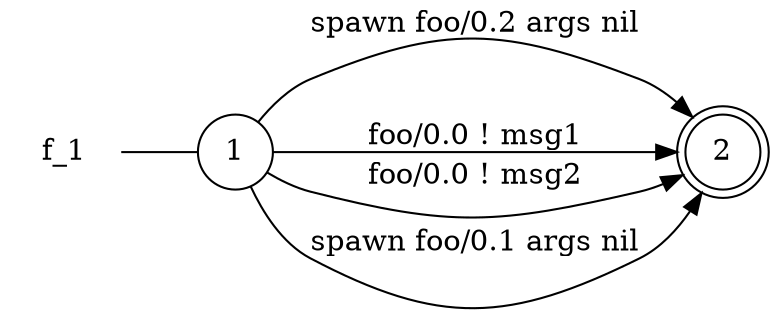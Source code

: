 digraph f_1 {
	rankdir="LR";
	n_0 [label="f_1", shape="plaintext"];
	n_1 [id="1", shape=circle, label="1"];
	n_0 -> n_1 [arrowhead=none];
	n_2 [id="2", shape=doublecircle, label="2"];

	n_1 -> n_2 [id="[$e|5]", label="spawn foo/0.2 args nil"];
	n_1 -> n_2 [id="[$e|6]", label="foo/0.0 ! msg1"];
	n_1 -> n_2 [id="[$e|3]", label="foo/0.0 ! msg2"];
	n_1 -> n_2 [id="[$e|7]", label="spawn foo/0.1 args nil"];
}
